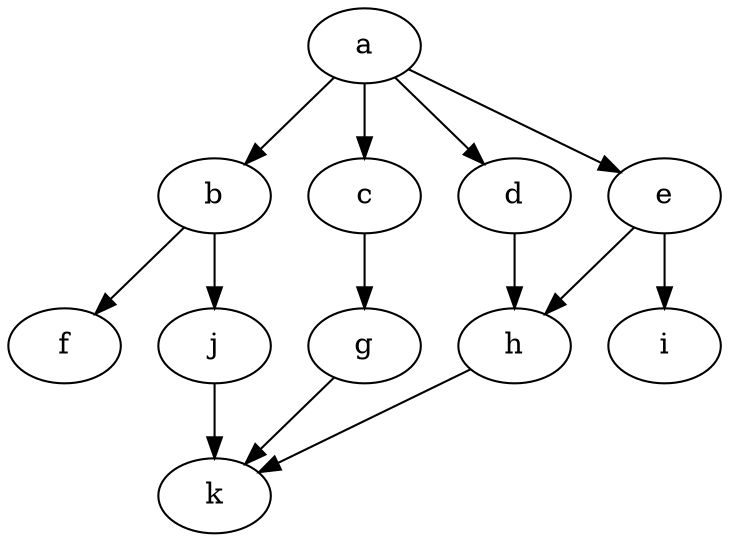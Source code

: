 digraph "example3" {
	a [weight=2];
	b [weight=4];
	a -> b [weight=6];
	c [weight=4];
	a -> c [weight=2];
	d [weight=5];
	a -> d [weight=3];
	e [weight=4];
	a -> e [weight=4];
	f [weight=3];
	b -> f [weight=4];
	g [weight=2];
	c -> g [weight=2];
	h [weight=5];
	d -> h [weight=4];
	e -> h [weight=2];
	i [weight=3];
	e -> i [weight=3];
	j [weight=3];
	b -> j [weight=6];
	k [weight=2];
	j -> k [weight=6];
	g -> k [weight=2];
	h -> k [weight=3];
}

